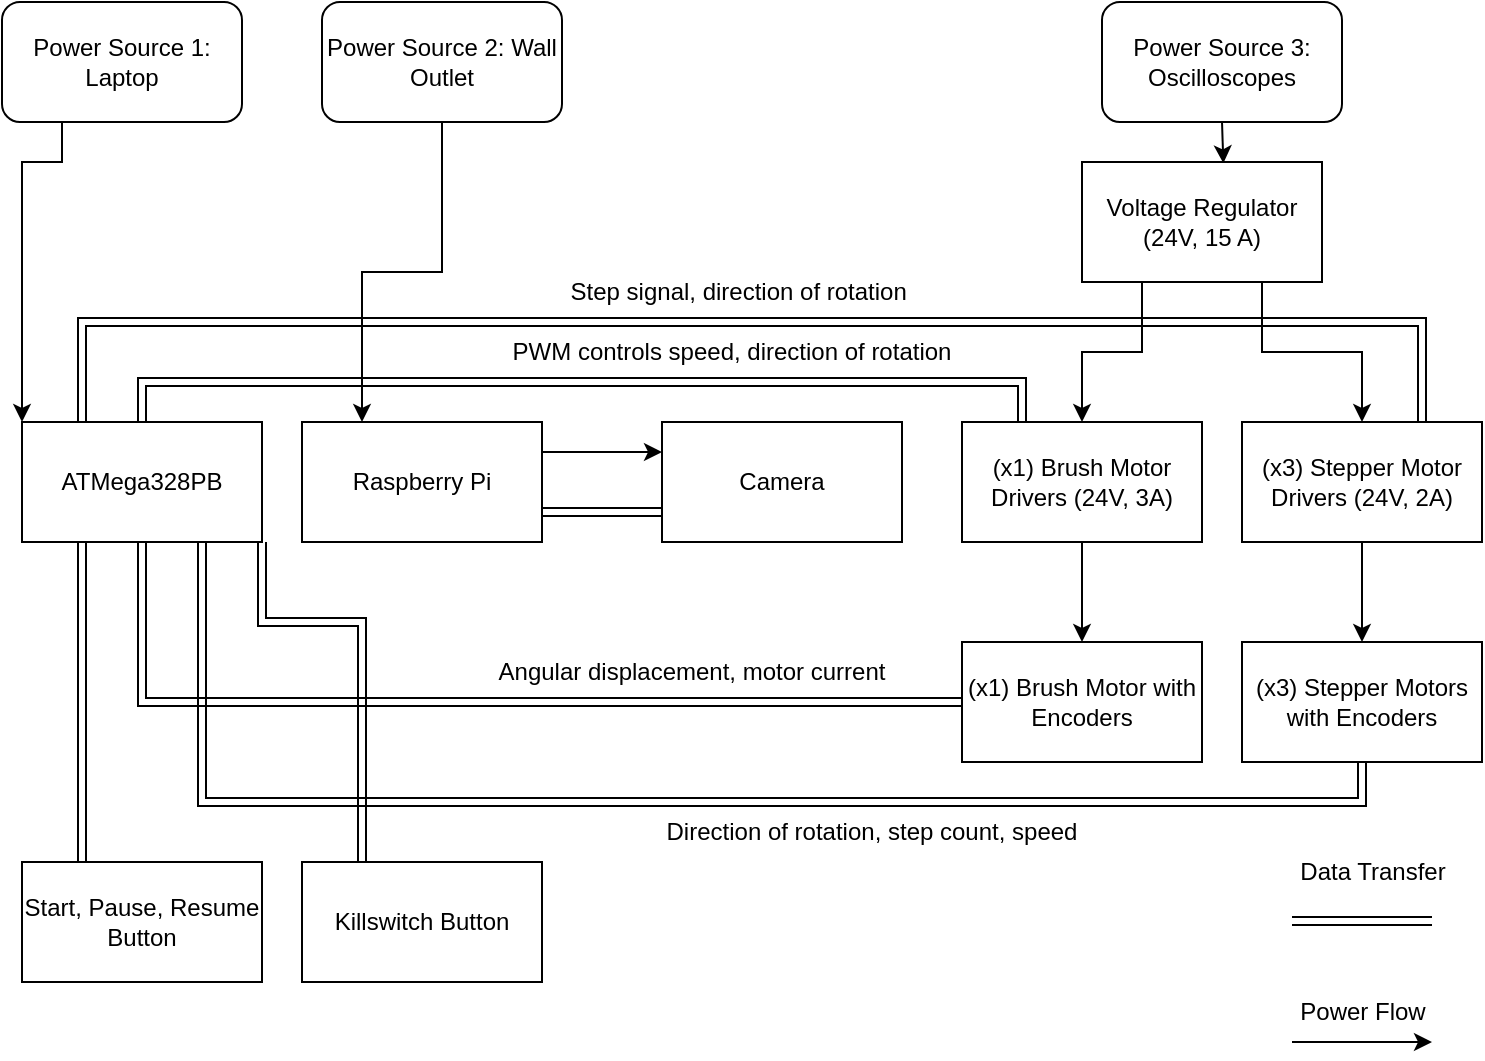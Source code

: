 <mxfile version="26.0.16">
  <diagram name="Page-1" id="dA9ISIGSVP2RbJfilWr2">
    <mxGraphModel dx="1088" dy="482" grid="1" gridSize="10" guides="1" tooltips="1" connect="1" arrows="1" fold="1" page="1" pageScale="1" pageWidth="850" pageHeight="1100" math="0" shadow="0">
      <root>
        <mxCell id="0" />
        <mxCell id="1" parent="0" />
        <mxCell id="lMMEnAEBY7Rnv78QAGbO-1" value="Power Source 3: Oscilloscopes" style="rounded=1;whiteSpace=wrap;html=1;" vertex="1" parent="1">
          <mxGeometry x="580" y="10" width="120" height="60" as="geometry" />
        </mxCell>
        <mxCell id="lMMEnAEBY7Rnv78QAGbO-5" style="edgeStyle=orthogonalEdgeStyle;rounded=0;orthogonalLoop=1;jettySize=auto;html=1;entryX=0.25;entryY=0;entryDx=0;entryDy=0;exitX=0.5;exitY=1;exitDx=0;exitDy=0;" edge="1" parent="1" source="lMMEnAEBY7Rnv78QAGbO-41" target="lMMEnAEBY7Rnv78QAGbO-4">
          <mxGeometry relative="1" as="geometry">
            <mxPoint x="250" y="90" as="sourcePoint" />
            <mxPoint x="230" y="160" as="targetPoint" />
          </mxGeometry>
        </mxCell>
        <mxCell id="lMMEnAEBY7Rnv78QAGbO-6" style="edgeStyle=orthogonalEdgeStyle;rounded=0;orthogonalLoop=1;jettySize=auto;html=1;exitX=0.25;exitY=1;exitDx=0;exitDy=0;entryX=0;entryY=0;entryDx=0;entryDy=0;" edge="1" parent="1" source="lMMEnAEBY7Rnv78QAGbO-2" target="lMMEnAEBY7Rnv78QAGbO-3">
          <mxGeometry relative="1" as="geometry">
            <mxPoint x="120" y="160" as="targetPoint" />
            <Array as="points">
              <mxPoint x="60" y="90" />
              <mxPoint x="40" y="90" />
            </Array>
          </mxGeometry>
        </mxCell>
        <mxCell id="lMMEnAEBY7Rnv78QAGbO-2" value="Power Source 1: Laptop" style="rounded=1;whiteSpace=wrap;html=1;" vertex="1" parent="1">
          <mxGeometry x="30" y="10" width="120" height="60" as="geometry" />
        </mxCell>
        <mxCell id="lMMEnAEBY7Rnv78QAGbO-27" style="edgeStyle=orthogonalEdgeStyle;rounded=0;orthogonalLoop=1;jettySize=auto;html=1;exitX=0.5;exitY=0;exitDx=0;exitDy=0;entryX=0.25;entryY=0;entryDx=0;entryDy=0;shape=link;" edge="1" parent="1" source="lMMEnAEBY7Rnv78QAGbO-3" target="lMMEnAEBY7Rnv78QAGbO-19">
          <mxGeometry relative="1" as="geometry" />
        </mxCell>
        <mxCell id="lMMEnAEBY7Rnv78QAGbO-48" style="edgeStyle=orthogonalEdgeStyle;rounded=0;orthogonalLoop=1;jettySize=auto;html=1;exitX=0.75;exitY=0;exitDx=0;exitDy=0;entryX=0.75;entryY=0;entryDx=0;entryDy=0;shape=link;" edge="1" parent="1" source="lMMEnAEBY7Rnv78QAGbO-50" target="lMMEnAEBY7Rnv78QAGbO-7">
          <mxGeometry relative="1" as="geometry">
            <Array as="points">
              <mxPoint x="740" y="170" />
            </Array>
          </mxGeometry>
        </mxCell>
        <mxCell id="lMMEnAEBY7Rnv78QAGbO-3" value="ATMega328PB" style="rounded=0;whiteSpace=wrap;html=1;" vertex="1" parent="1">
          <mxGeometry x="40" y="220" width="120" height="60" as="geometry" />
        </mxCell>
        <mxCell id="lMMEnAEBY7Rnv78QAGbO-39" style="edgeStyle=orthogonalEdgeStyle;rounded=0;orthogonalLoop=1;jettySize=auto;html=1;exitX=1;exitY=0.25;exitDx=0;exitDy=0;entryX=0;entryY=0.25;entryDx=0;entryDy=0;" edge="1" parent="1" source="lMMEnAEBY7Rnv78QAGbO-4" target="lMMEnAEBY7Rnv78QAGbO-16">
          <mxGeometry relative="1" as="geometry" />
        </mxCell>
        <mxCell id="lMMEnAEBY7Rnv78QAGbO-4" value="Raspberry Pi" style="rounded=0;whiteSpace=wrap;html=1;" vertex="1" parent="1">
          <mxGeometry x="180" y="220" width="120" height="60" as="geometry" />
        </mxCell>
        <mxCell id="lMMEnAEBY7Rnv78QAGbO-11" style="edgeStyle=orthogonalEdgeStyle;rounded=0;orthogonalLoop=1;jettySize=auto;html=1;exitX=0.5;exitY=1;exitDx=0;exitDy=0;" edge="1" parent="1" source="lMMEnAEBY7Rnv78QAGbO-7" target="lMMEnAEBY7Rnv78QAGbO-8">
          <mxGeometry relative="1" as="geometry" />
        </mxCell>
        <mxCell id="lMMEnAEBY7Rnv78QAGbO-7" value="(x3) Stepper Motor Drivers (24V, 2A)" style="rounded=0;whiteSpace=wrap;html=1;" vertex="1" parent="1">
          <mxGeometry x="650" y="220" width="120" height="60" as="geometry" />
        </mxCell>
        <mxCell id="lMMEnAEBY7Rnv78QAGbO-23" style="edgeStyle=orthogonalEdgeStyle;rounded=0;orthogonalLoop=1;jettySize=auto;html=1;exitX=0.5;exitY=1;exitDx=0;exitDy=0;entryX=0.75;entryY=1;entryDx=0;entryDy=0;shape=link;" edge="1" parent="1" source="lMMEnAEBY7Rnv78QAGbO-8" target="lMMEnAEBY7Rnv78QAGbO-3">
          <mxGeometry relative="1" as="geometry" />
        </mxCell>
        <mxCell id="lMMEnAEBY7Rnv78QAGbO-8" value="(x3) Stepper Motors with Encoders" style="rounded=0;whiteSpace=wrap;html=1;" vertex="1" parent="1">
          <mxGeometry x="650" y="330" width="120" height="60" as="geometry" />
        </mxCell>
        <mxCell id="lMMEnAEBY7Rnv78QAGbO-22" style="edgeStyle=orthogonalEdgeStyle;rounded=0;orthogonalLoop=1;jettySize=auto;html=1;exitX=0;exitY=0.5;exitDx=0;exitDy=0;entryX=0.5;entryY=1;entryDx=0;entryDy=0;shape=link;" edge="1" parent="1" source="lMMEnAEBY7Rnv78QAGbO-12" target="lMMEnAEBY7Rnv78QAGbO-3">
          <mxGeometry relative="1" as="geometry" />
        </mxCell>
        <mxCell id="lMMEnAEBY7Rnv78QAGbO-12" value="(x1) Brush Motor with Encoders" style="rounded=0;whiteSpace=wrap;html=1;" vertex="1" parent="1">
          <mxGeometry x="510" y="330" width="120" height="60" as="geometry" />
        </mxCell>
        <mxCell id="lMMEnAEBY7Rnv78QAGbO-24" style="edgeStyle=orthogonalEdgeStyle;rounded=0;orthogonalLoop=1;jettySize=auto;html=1;exitX=0;exitY=0.75;exitDx=0;exitDy=0;entryX=1;entryY=0.75;entryDx=0;entryDy=0;shape=link;" edge="1" parent="1" source="lMMEnAEBY7Rnv78QAGbO-16" target="lMMEnAEBY7Rnv78QAGbO-4">
          <mxGeometry relative="1" as="geometry" />
        </mxCell>
        <mxCell id="lMMEnAEBY7Rnv78QAGbO-16" value="Camera" style="rounded=0;whiteSpace=wrap;html=1;" vertex="1" parent="1">
          <mxGeometry x="360" y="220" width="120" height="60" as="geometry" />
        </mxCell>
        <mxCell id="lMMEnAEBY7Rnv78QAGbO-21" style="edgeStyle=orthogonalEdgeStyle;rounded=0;orthogonalLoop=1;jettySize=auto;html=1;exitX=0.5;exitY=1;exitDx=0;exitDy=0;" edge="1" parent="1" source="lMMEnAEBY7Rnv78QAGbO-19" target="lMMEnAEBY7Rnv78QAGbO-12">
          <mxGeometry relative="1" as="geometry" />
        </mxCell>
        <mxCell id="lMMEnAEBY7Rnv78QAGbO-19" value="(x1) Brush Motor Drivers (24V, 3A)" style="rounded=0;whiteSpace=wrap;html=1;" vertex="1" parent="1">
          <mxGeometry x="510" y="220" width="120" height="60" as="geometry" />
        </mxCell>
        <mxCell id="lMMEnAEBY7Rnv78QAGbO-36" style="edgeStyle=orthogonalEdgeStyle;rounded=0;orthogonalLoop=1;jettySize=auto;html=1;exitX=0.25;exitY=0;exitDx=0;exitDy=0;entryX=0.25;entryY=1;entryDx=0;entryDy=0;shape=link;" edge="1" parent="1" source="lMMEnAEBY7Rnv78QAGbO-25" target="lMMEnAEBY7Rnv78QAGbO-3">
          <mxGeometry relative="1" as="geometry" />
        </mxCell>
        <mxCell id="lMMEnAEBY7Rnv78QAGbO-25" value="Start, Pause, Resume Button" style="rounded=0;whiteSpace=wrap;html=1;" vertex="1" parent="1">
          <mxGeometry x="40" y="440" width="120" height="60" as="geometry" />
        </mxCell>
        <mxCell id="lMMEnAEBY7Rnv78QAGbO-37" style="edgeStyle=orthogonalEdgeStyle;rounded=0;orthogonalLoop=1;jettySize=auto;html=1;exitX=0.25;exitY=0;exitDx=0;exitDy=0;entryX=1;entryY=1;entryDx=0;entryDy=0;shape=link;" edge="1" parent="1" source="lMMEnAEBY7Rnv78QAGbO-26" target="lMMEnAEBY7Rnv78QAGbO-3">
          <mxGeometry relative="1" as="geometry">
            <Array as="points">
              <mxPoint x="210" y="320" />
              <mxPoint x="160" y="320" />
            </Array>
          </mxGeometry>
        </mxCell>
        <mxCell id="lMMEnAEBY7Rnv78QAGbO-26" value="Killswitch Button" style="rounded=0;whiteSpace=wrap;html=1;" vertex="1" parent="1">
          <mxGeometry x="180" y="440" width="120" height="60" as="geometry" />
        </mxCell>
        <mxCell id="lMMEnAEBY7Rnv78QAGbO-29" value="" style="endArrow=classic;html=1;rounded=0;" edge="1" parent="1">
          <mxGeometry width="50" height="50" relative="1" as="geometry">
            <mxPoint x="675" y="530" as="sourcePoint" />
            <mxPoint x="745" y="530" as="targetPoint" />
          </mxGeometry>
        </mxCell>
        <mxCell id="lMMEnAEBY7Rnv78QAGbO-32" value="" style="endArrow=none;html=1;rounded=0;shape=link;" edge="1" parent="1">
          <mxGeometry width="50" height="50" relative="1" as="geometry">
            <mxPoint x="675" y="469.5" as="sourcePoint" />
            <mxPoint x="745" y="469.5" as="targetPoint" />
          </mxGeometry>
        </mxCell>
        <mxCell id="lMMEnAEBY7Rnv78QAGbO-33" value="Power Flow" style="text;html=1;align=center;verticalAlign=middle;resizable=0;points=[];autosize=1;strokeColor=none;fillColor=none;" vertex="1" parent="1">
          <mxGeometry x="665" y="500" width="90" height="30" as="geometry" />
        </mxCell>
        <mxCell id="lMMEnAEBY7Rnv78QAGbO-34" value="Data Transfer" style="text;html=1;align=center;verticalAlign=middle;resizable=0;points=[];autosize=1;strokeColor=none;fillColor=none;" vertex="1" parent="1">
          <mxGeometry x="665" y="430" width="100" height="30" as="geometry" />
        </mxCell>
        <mxCell id="lMMEnAEBY7Rnv78QAGbO-43" style="edgeStyle=orthogonalEdgeStyle;rounded=0;orthogonalLoop=1;jettySize=auto;html=1;exitX=0.25;exitY=1;exitDx=0;exitDy=0;entryX=0.5;entryY=0;entryDx=0;entryDy=0;" edge="1" parent="1" source="lMMEnAEBY7Rnv78QAGbO-38" target="lMMEnAEBY7Rnv78QAGbO-19">
          <mxGeometry relative="1" as="geometry" />
        </mxCell>
        <mxCell id="lMMEnAEBY7Rnv78QAGbO-44" style="edgeStyle=orthogonalEdgeStyle;rounded=0;orthogonalLoop=1;jettySize=auto;html=1;exitX=0.75;exitY=1;exitDx=0;exitDy=0;entryX=0.5;entryY=0;entryDx=0;entryDy=0;" edge="1" parent="1" source="lMMEnAEBY7Rnv78QAGbO-38" target="lMMEnAEBY7Rnv78QAGbO-7">
          <mxGeometry relative="1" as="geometry" />
        </mxCell>
        <mxCell id="lMMEnAEBY7Rnv78QAGbO-41" value="Power Source 2: Wall Outlet" style="rounded=1;whiteSpace=wrap;html=1;" vertex="1" parent="1">
          <mxGeometry x="190" y="10" width="120" height="60" as="geometry" />
        </mxCell>
        <mxCell id="lMMEnAEBY7Rnv78QAGbO-42" style="edgeStyle=orthogonalEdgeStyle;rounded=0;orthogonalLoop=1;jettySize=auto;html=1;exitX=0.5;exitY=1;exitDx=0;exitDy=0;entryX=0.589;entryY=0.011;entryDx=0;entryDy=0;entryPerimeter=0;" edge="1" parent="1" source="lMMEnAEBY7Rnv78QAGbO-1" target="lMMEnAEBY7Rnv78QAGbO-38">
          <mxGeometry relative="1" as="geometry" />
        </mxCell>
        <mxCell id="lMMEnAEBY7Rnv78QAGbO-38" value="Voltage Regulator (24V, 15 A)" style="rounded=0;whiteSpace=wrap;html=1;" vertex="1" parent="1">
          <mxGeometry x="570" y="90" width="120" height="60" as="geometry" />
        </mxCell>
        <mxCell id="lMMEnAEBY7Rnv78QAGbO-49" value="Step signal, direction of rotation&amp;nbsp;" style="text;html=1;align=center;verticalAlign=middle;whiteSpace=wrap;rounded=0;" vertex="1" parent="1">
          <mxGeometry x="300" y="140" width="200" height="30" as="geometry" />
        </mxCell>
        <mxCell id="lMMEnAEBY7Rnv78QAGbO-51" value="" style="edgeStyle=orthogonalEdgeStyle;rounded=0;orthogonalLoop=1;jettySize=auto;html=1;exitX=0.25;exitY=0;exitDx=0;exitDy=0;entryX=0.75;entryY=0;entryDx=0;entryDy=0;shape=link;" edge="1" parent="1" source="lMMEnAEBY7Rnv78QAGbO-3" target="lMMEnAEBY7Rnv78QAGbO-50">
          <mxGeometry relative="1" as="geometry">
            <mxPoint x="70" y="220" as="sourcePoint" />
            <mxPoint x="740" y="220" as="targetPoint" />
            <Array as="points">
              <mxPoint x="70" y="170" />
            </Array>
          </mxGeometry>
        </mxCell>
        <mxCell id="lMMEnAEBY7Rnv78QAGbO-50" value="PWM controls speed, direction of rotation" style="text;html=1;align=center;verticalAlign=middle;whiteSpace=wrap;rounded=0;" vertex="1" parent="1">
          <mxGeometry x="280" y="170" width="230" height="30" as="geometry" />
        </mxCell>
        <mxCell id="lMMEnAEBY7Rnv78QAGbO-52" value="Direction of rotation, step count, speed" style="text;html=1;align=center;verticalAlign=middle;whiteSpace=wrap;rounded=0;" vertex="1" parent="1">
          <mxGeometry x="340" y="410" width="250" height="30" as="geometry" />
        </mxCell>
        <mxCell id="lMMEnAEBY7Rnv78QAGbO-53" value="Angular displacement, motor current" style="text;html=1;align=center;verticalAlign=middle;whiteSpace=wrap;rounded=0;" vertex="1" parent="1">
          <mxGeometry x="250" y="330" width="250" height="30" as="geometry" />
        </mxCell>
      </root>
    </mxGraphModel>
  </diagram>
</mxfile>
